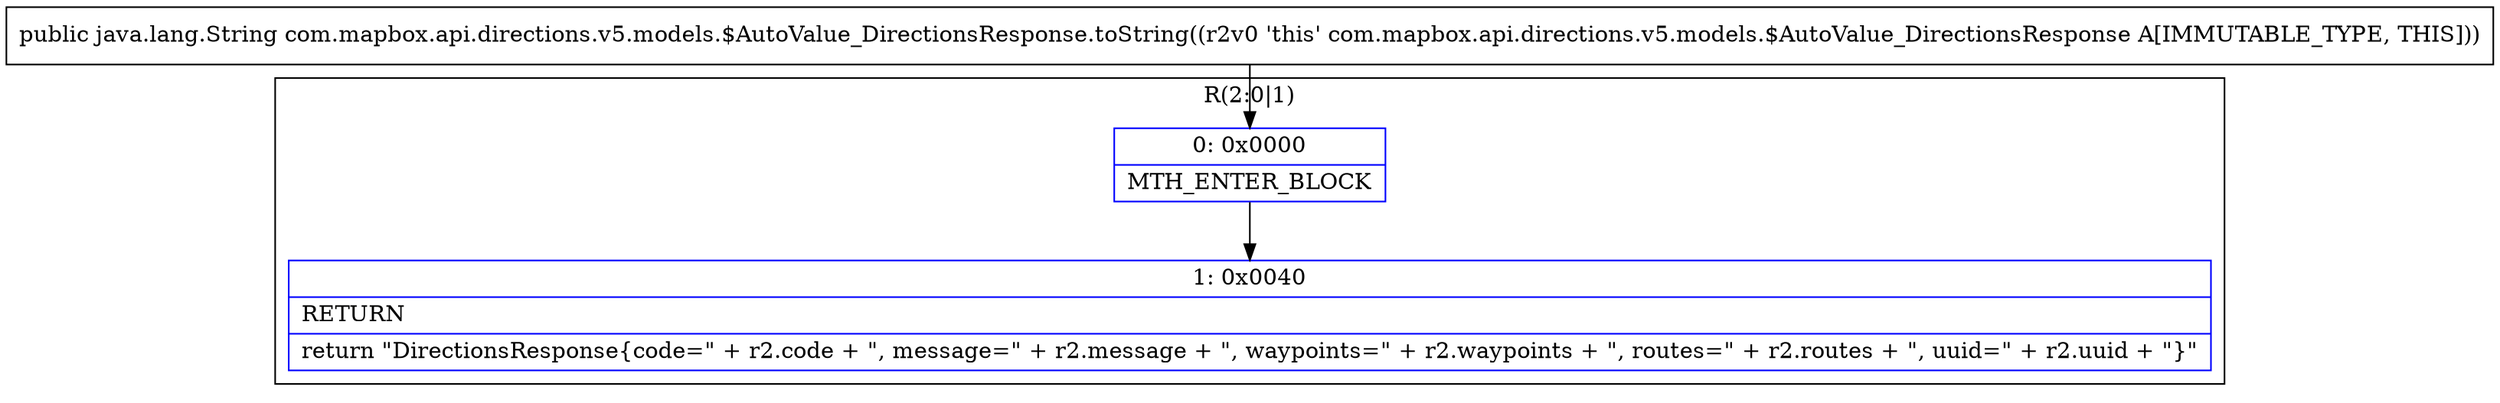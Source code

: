 digraph "CFG forcom.mapbox.api.directions.v5.models.$AutoValue_DirectionsResponse.toString()Ljava\/lang\/String;" {
subgraph cluster_Region_627395654 {
label = "R(2:0|1)";
node [shape=record,color=blue];
Node_0 [shape=record,label="{0\:\ 0x0000|MTH_ENTER_BLOCK\l}"];
Node_1 [shape=record,label="{1\:\ 0x0040|RETURN\l|return \"DirectionsResponse\{code=\" + r2.code + \", message=\" + r2.message + \", waypoints=\" + r2.waypoints + \", routes=\" + r2.routes + \", uuid=\" + r2.uuid + \"\}\"\l}"];
}
MethodNode[shape=record,label="{public java.lang.String com.mapbox.api.directions.v5.models.$AutoValue_DirectionsResponse.toString((r2v0 'this' com.mapbox.api.directions.v5.models.$AutoValue_DirectionsResponse A[IMMUTABLE_TYPE, THIS])) }"];
MethodNode -> Node_0;
Node_0 -> Node_1;
}

